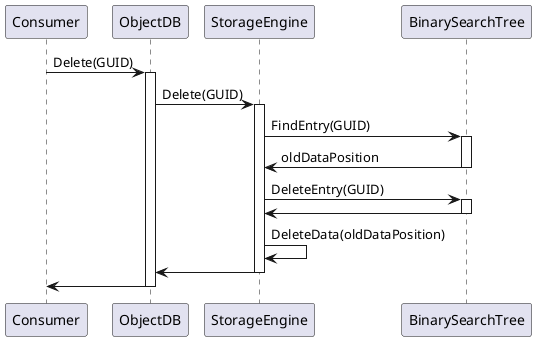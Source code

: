 @startuml
participant Consumer
participant ObjectDB
participant StorageEngine
participant BinarySearchTree

Consumer -> ObjectDB ++: Delete(GUID)

ObjectDB -> StorageEngine ++: Delete(GUID)

StorageEngine -> BinarySearchTree ++: FindEntry(GUID)
BinarySearchTree -> StorageEngine --: oldDataPosition

StorageEngine -> BinarySearchTree ++: DeleteEntry(GUID)
BinarySearchTree -> StorageEngine --

StorageEngine -> StorageEngine: DeleteData(oldDataPosition)

StorageEngine -> ObjectDB --

ObjectDB -> Consumer --

@enduml
